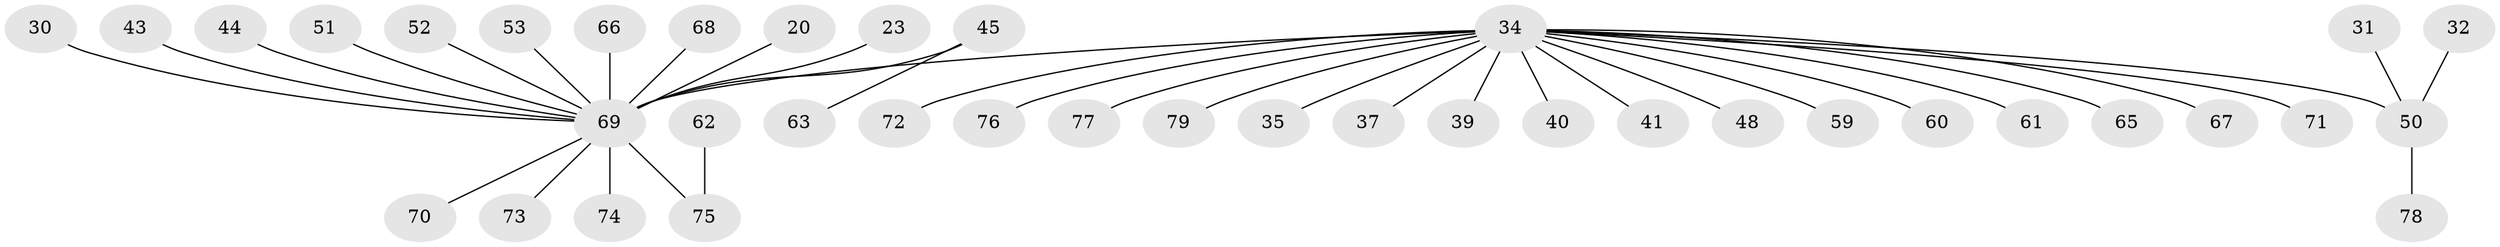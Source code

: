 // original degree distribution, {7: 0.0379746835443038, 4: 0.0379746835443038, 13: 0.012658227848101266, 11: 0.012658227848101266, 1: 0.6582278481012658, 8: 0.012658227848101266, 2: 0.13924050632911392, 3: 0.05063291139240506, 5: 0.0379746835443038}
// Generated by graph-tools (version 1.1) at 2025/48/03/09/25 04:48:26]
// undirected, 39 vertices, 38 edges
graph export_dot {
graph [start="1"]
  node [color=gray90,style=filled];
  20;
  23;
  30;
  31;
  32;
  34 [super="+3+9+13+14"];
  35;
  37;
  39;
  40;
  41;
  43;
  44;
  45 [super="+19"];
  48;
  50 [super="+26"];
  51 [super="+38"];
  52;
  53;
  59 [super="+57"];
  60;
  61;
  62;
  63;
  65 [super="+10"];
  66;
  67 [super="+16"];
  68;
  69 [super="+64+25+56"];
  70;
  71;
  72;
  73;
  74;
  75 [super="+58"];
  76 [super="+55"];
  77;
  78;
  79;
  20 -- 69;
  23 -- 69;
  30 -- 69;
  31 -- 50;
  32 -- 50;
  34 -- 39;
  34 -- 40;
  34 -- 41;
  34 -- 72;
  34 -- 77;
  34 -- 50 [weight=2];
  34 -- 60;
  34 -- 35;
  34 -- 37;
  34 -- 71;
  34 -- 48;
  34 -- 79;
  34 -- 61;
  34 -- 65;
  34 -- 69 [weight=4];
  34 -- 67;
  34 -- 76;
  34 -- 59;
  43 -- 69;
  44 -- 69;
  45 -- 63;
  45 -- 69 [weight=2];
  50 -- 78;
  51 -- 69;
  52 -- 69;
  53 -- 69;
  62 -- 75;
  66 -- 69;
  68 -- 69;
  69 -- 70;
  69 -- 73;
  69 -- 74;
  69 -- 75;
}
